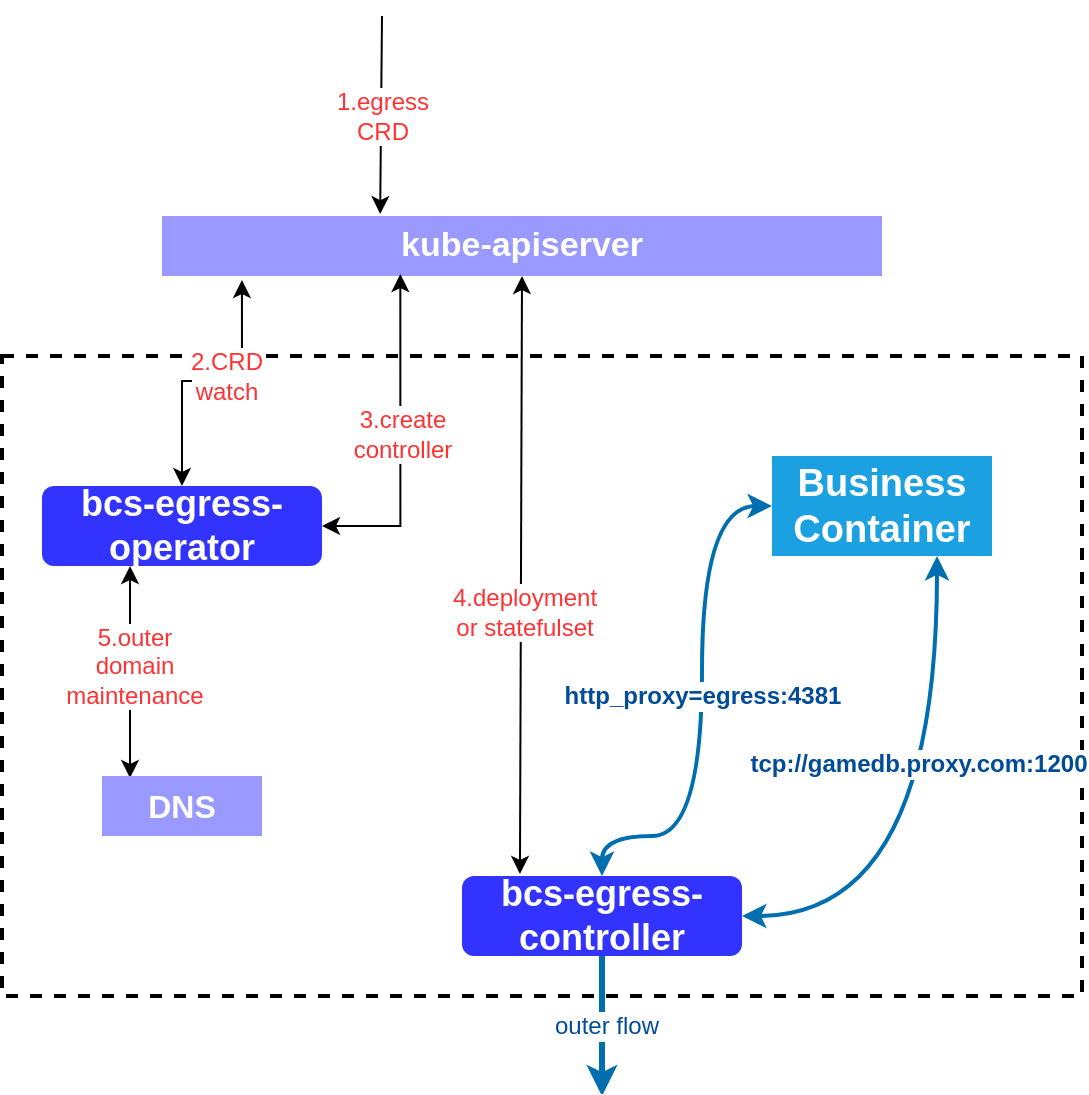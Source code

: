 <mxfile version="11.1.4" type="device"><diagram id="7bsDdn0V_gxPtqoMUIqU" name="Page-1"><mxGraphModel dx="1106" dy="751" grid="1" gridSize="10" guides="1" tooltips="1" connect="1" arrows="1" fold="1" page="1" pageScale="1" pageWidth="1169" pageHeight="827" math="0" shadow="0"><root><mxCell id="0"/><mxCell id="1" parent="0"/><mxCell id="3Hcks0_EMFZvDVADPKlr-3" value="&lt;font style=&quot;font-size: 17px&quot; color=&quot;#ffffff&quot;&gt;&lt;b&gt;kube-apiserver&lt;/b&gt;&lt;/font&gt;" style="rounded=0;whiteSpace=wrap;html=1;fillColor=#9999FF;strokeColor=none;" vertex="1" parent="1"><mxGeometry x="330" y="160" width="360" height="30" as="geometry"/></mxCell><mxCell id="3Hcks0_EMFZvDVADPKlr-5" value="" style="rounded=0;whiteSpace=wrap;html=1;dashed=1;strokeWidth=2;" vertex="1" parent="1"><mxGeometry x="250" y="230" width="540" height="320" as="geometry"/></mxCell><mxCell id="3Hcks0_EMFZvDVADPKlr-8" style="edgeStyle=orthogonalEdgeStyle;rounded=0;orthogonalLoop=1;jettySize=auto;html=1;exitX=0.5;exitY=0;exitDx=0;exitDy=0;entryX=0.111;entryY=1.067;entryDx=0;entryDy=0;entryPerimeter=0;startArrow=classic;startFill=1;" edge="1" parent="1" source="3Hcks0_EMFZvDVADPKlr-4" target="3Hcks0_EMFZvDVADPKlr-3"><mxGeometry relative="1" as="geometry"/></mxCell><mxCell id="3Hcks0_EMFZvDVADPKlr-9" value="&lt;font color=&quot;#ff3333&quot;&gt;2.CRD&lt;br&gt;watch&lt;/font&gt;" style="text;html=1;resizable=0;points=[];align=center;verticalAlign=middle;labelBackgroundColor=#ffffff;" vertex="1" connectable="0" parent="3Hcks0_EMFZvDVADPKlr-8"><mxGeometry x="0.276" relative="1" as="geometry"><mxPoint x="-8" as="offset"/></mxGeometry></mxCell><mxCell id="3Hcks0_EMFZvDVADPKlr-11" style="edgeStyle=orthogonalEdgeStyle;rounded=0;orthogonalLoop=1;jettySize=auto;html=1;exitX=1;exitY=0.5;exitDx=0;exitDy=0;entryX=0.331;entryY=0.967;entryDx=0;entryDy=0;entryPerimeter=0;startArrow=classic;startFill=1;" edge="1" parent="1" source="3Hcks0_EMFZvDVADPKlr-4" target="3Hcks0_EMFZvDVADPKlr-3"><mxGeometry relative="1" as="geometry"/></mxCell><mxCell id="3Hcks0_EMFZvDVADPKlr-12" value="&lt;font color=&quot;#ff3333&quot;&gt;3.create&lt;br&gt;controller&lt;/font&gt;" style="text;html=1;resizable=0;points=[];align=center;verticalAlign=middle;labelBackgroundColor=#ffffff;" vertex="1" connectable="0" parent="3Hcks0_EMFZvDVADPKlr-11"><mxGeometry x="0.031" y="-1" relative="1" as="geometry"><mxPoint as="offset"/></mxGeometry></mxCell><mxCell id="3Hcks0_EMFZvDVADPKlr-16" style="edgeStyle=none;rounded=0;orthogonalLoop=1;jettySize=auto;html=1;entryX=0.175;entryY=0.033;entryDx=0;entryDy=0;entryPerimeter=0;startArrow=classic;startFill=1;" edge="1" parent="1" target="3Hcks0_EMFZvDVADPKlr-15"><mxGeometry relative="1" as="geometry"><mxPoint x="314" y="335" as="sourcePoint"/></mxGeometry></mxCell><mxCell id="3Hcks0_EMFZvDVADPKlr-17" value="&lt;font color=&quot;#ff3333&quot;&gt;5.outer&lt;br&gt;domain&lt;br&gt;maintenance&lt;/font&gt;" style="text;html=1;resizable=0;points=[];align=center;verticalAlign=middle;labelBackgroundColor=#ffffff;" vertex="1" connectable="0" parent="3Hcks0_EMFZvDVADPKlr-16"><mxGeometry x="-0.189" y="-1" relative="1" as="geometry"><mxPoint x="2.5" y="6.5" as="offset"/></mxGeometry></mxCell><mxCell id="3Hcks0_EMFZvDVADPKlr-4" value="&lt;b&gt;&lt;font style=&quot;font-size: 18px&quot; color=&quot;#ffffff&quot;&gt;bcs-egress-operator&lt;/font&gt;&lt;/b&gt;" style="rounded=1;whiteSpace=wrap;html=1;fillColor=#3333FF;strokeColor=none;" vertex="1" parent="1"><mxGeometry x="270" y="295" width="140" height="40" as="geometry"/></mxCell><mxCell id="3Hcks0_EMFZvDVADPKlr-6" value="" style="endArrow=classic;html=1;entryX=0.303;entryY=-0.033;entryDx=0;entryDy=0;entryPerimeter=0;" edge="1" parent="1" target="3Hcks0_EMFZvDVADPKlr-3"><mxGeometry width="50" height="50" relative="1" as="geometry"><mxPoint x="440" y="60" as="sourcePoint"/><mxPoint x="300" y="570" as="targetPoint"/></mxGeometry></mxCell><mxCell id="3Hcks0_EMFZvDVADPKlr-7" value="&lt;font color=&quot;#ff3333&quot;&gt;1.egress&lt;br&gt;CRD&lt;/font&gt;" style="text;html=1;resizable=0;points=[];align=center;verticalAlign=middle;labelBackgroundColor=#ffffff;" vertex="1" connectable="0" parent="3Hcks0_EMFZvDVADPKlr-6"><mxGeometry x="-0.354" relative="1" as="geometry"><mxPoint x="0.5" y="18" as="offset"/></mxGeometry></mxCell><mxCell id="3Hcks0_EMFZvDVADPKlr-23" style="edgeStyle=orthogonalEdgeStyle;curved=1;rounded=0;orthogonalLoop=1;jettySize=auto;html=1;exitX=0.5;exitY=1;exitDx=0;exitDy=0;startArrow=none;startFill=0;strokeWidth=3;fillColor=#1ba1e2;strokeColor=#006EAF;" edge="1" parent="1" source="3Hcks0_EMFZvDVADPKlr-10"><mxGeometry relative="1" as="geometry"><mxPoint x="550" y="600" as="targetPoint"/></mxGeometry></mxCell><mxCell id="3Hcks0_EMFZvDVADPKlr-24" value="&lt;font color=&quot;#004c99&quot;&gt;outer flow&lt;/font&gt;" style="text;html=1;resizable=0;points=[];align=center;verticalAlign=middle;labelBackgroundColor=#ffffff;" vertex="1" connectable="0" parent="3Hcks0_EMFZvDVADPKlr-23"><mxGeometry y="1" relative="1" as="geometry"><mxPoint as="offset"/></mxGeometry></mxCell><mxCell id="3Hcks0_EMFZvDVADPKlr-10" value="&lt;b&gt;&lt;font style=&quot;font-size: 18px&quot; color=&quot;#ffffff&quot;&gt;bcs-egress-controller&lt;/font&gt;&lt;/b&gt;" style="rounded=1;whiteSpace=wrap;html=1;fillColor=#3333FF;strokeColor=none;" vertex="1" parent="1"><mxGeometry x="480" y="490" width="140" height="40" as="geometry"/></mxCell><mxCell id="3Hcks0_EMFZvDVADPKlr-13" style="rounded=0;orthogonalLoop=1;jettySize=auto;html=1;exitX=0.5;exitY=1;exitDx=0;exitDy=0;entryX=0.207;entryY=-0.025;entryDx=0;entryDy=0;startArrow=classic;startFill=1;entryPerimeter=0;" edge="1" parent="1" source="3Hcks0_EMFZvDVADPKlr-3" target="3Hcks0_EMFZvDVADPKlr-10"><mxGeometry relative="1" as="geometry"/></mxCell><mxCell id="3Hcks0_EMFZvDVADPKlr-14" value="&lt;font color=&quot;#ff3333&quot;&gt;4.deployment&lt;br&gt;or statefulset&lt;/font&gt;" style="text;html=1;resizable=0;points=[];align=center;verticalAlign=middle;labelBackgroundColor=#ffffff;" vertex="1" connectable="0" parent="3Hcks0_EMFZvDVADPKlr-13"><mxGeometry x="0.124" y="1" relative="1" as="geometry"><mxPoint as="offset"/></mxGeometry></mxCell><mxCell id="3Hcks0_EMFZvDVADPKlr-15" value="&lt;b&gt;&lt;font style=&quot;font-size: 16px&quot; color=&quot;#ffffff&quot;&gt;DNS&lt;/font&gt;&lt;/b&gt;" style="rounded=0;whiteSpace=wrap;html=1;dashed=1;strokeWidth=2;fillColor=#9999FF;strokeColor=none;" vertex="1" parent="1"><mxGeometry x="300" y="440" width="80" height="30" as="geometry"/></mxCell><mxCell id="3Hcks0_EMFZvDVADPKlr-19" style="edgeStyle=orthogonalEdgeStyle;rounded=0;orthogonalLoop=1;jettySize=auto;html=1;exitX=0;exitY=0.5;exitDx=0;exitDy=0;entryX=0.5;entryY=0;entryDx=0;entryDy=0;startArrow=classic;startFill=1;curved=1;fillColor=#1ba1e2;strokeColor=#006EAF;strokeWidth=2;" edge="1" parent="1" source="3Hcks0_EMFZvDVADPKlr-18" target="3Hcks0_EMFZvDVADPKlr-10"><mxGeometry relative="1" as="geometry"><Array as="points"><mxPoint x="600" y="305"/><mxPoint x="600" y="470"/><mxPoint x="550" y="470"/></Array></mxGeometry></mxCell><mxCell id="3Hcks0_EMFZvDVADPKlr-20" value="&lt;font color=&quot;#004c99&quot;&gt;&lt;b&gt;http_proxy=egress:4381&lt;/b&gt;&lt;/font&gt;" style="text;html=1;resizable=0;points=[];align=center;verticalAlign=middle;labelBackgroundColor=#ffffff;" vertex="1" connectable="0" parent="3Hcks0_EMFZvDVADPKlr-19"><mxGeometry x="-0.067" y="24" relative="1" as="geometry"><mxPoint x="-24" y="4" as="offset"/></mxGeometry></mxCell><mxCell id="3Hcks0_EMFZvDVADPKlr-21" style="edgeStyle=orthogonalEdgeStyle;curved=1;rounded=0;orthogonalLoop=1;jettySize=auto;html=1;exitX=0.75;exitY=1;exitDx=0;exitDy=0;entryX=1;entryY=0.5;entryDx=0;entryDy=0;startArrow=classic;startFill=1;fillColor=#1ba1e2;strokeColor=#006EAF;strokeWidth=2;" edge="1" parent="1" source="3Hcks0_EMFZvDVADPKlr-18" target="3Hcks0_EMFZvDVADPKlr-10"><mxGeometry relative="1" as="geometry"/></mxCell><mxCell id="3Hcks0_EMFZvDVADPKlr-22" value="&lt;font color=&quot;#004c99&quot;&gt;&lt;b&gt;tcp://gamedb.proxy.com:1200&lt;/b&gt;&lt;/font&gt;" style="text;html=1;resizable=0;points=[];align=center;verticalAlign=middle;labelBackgroundColor=#ffffff;" vertex="1" connectable="0" parent="3Hcks0_EMFZvDVADPKlr-21"><mxGeometry x="-0.252" y="-10" relative="1" as="geometry"><mxPoint as="offset"/></mxGeometry></mxCell><mxCell id="3Hcks0_EMFZvDVADPKlr-18" value="&lt;b style=&quot;font-size: 19px&quot;&gt;Business&lt;br&gt;Container&lt;/b&gt;" style="rounded=0;whiteSpace=wrap;html=1;dashed=1;strokeWidth=2;fillColor=#1ba1e2;strokeColor=none;fontColor=#ffffff;" vertex="1" parent="1"><mxGeometry x="635" y="280" width="110" height="50" as="geometry"/></mxCell></root></mxGraphModel></diagram></mxfile>